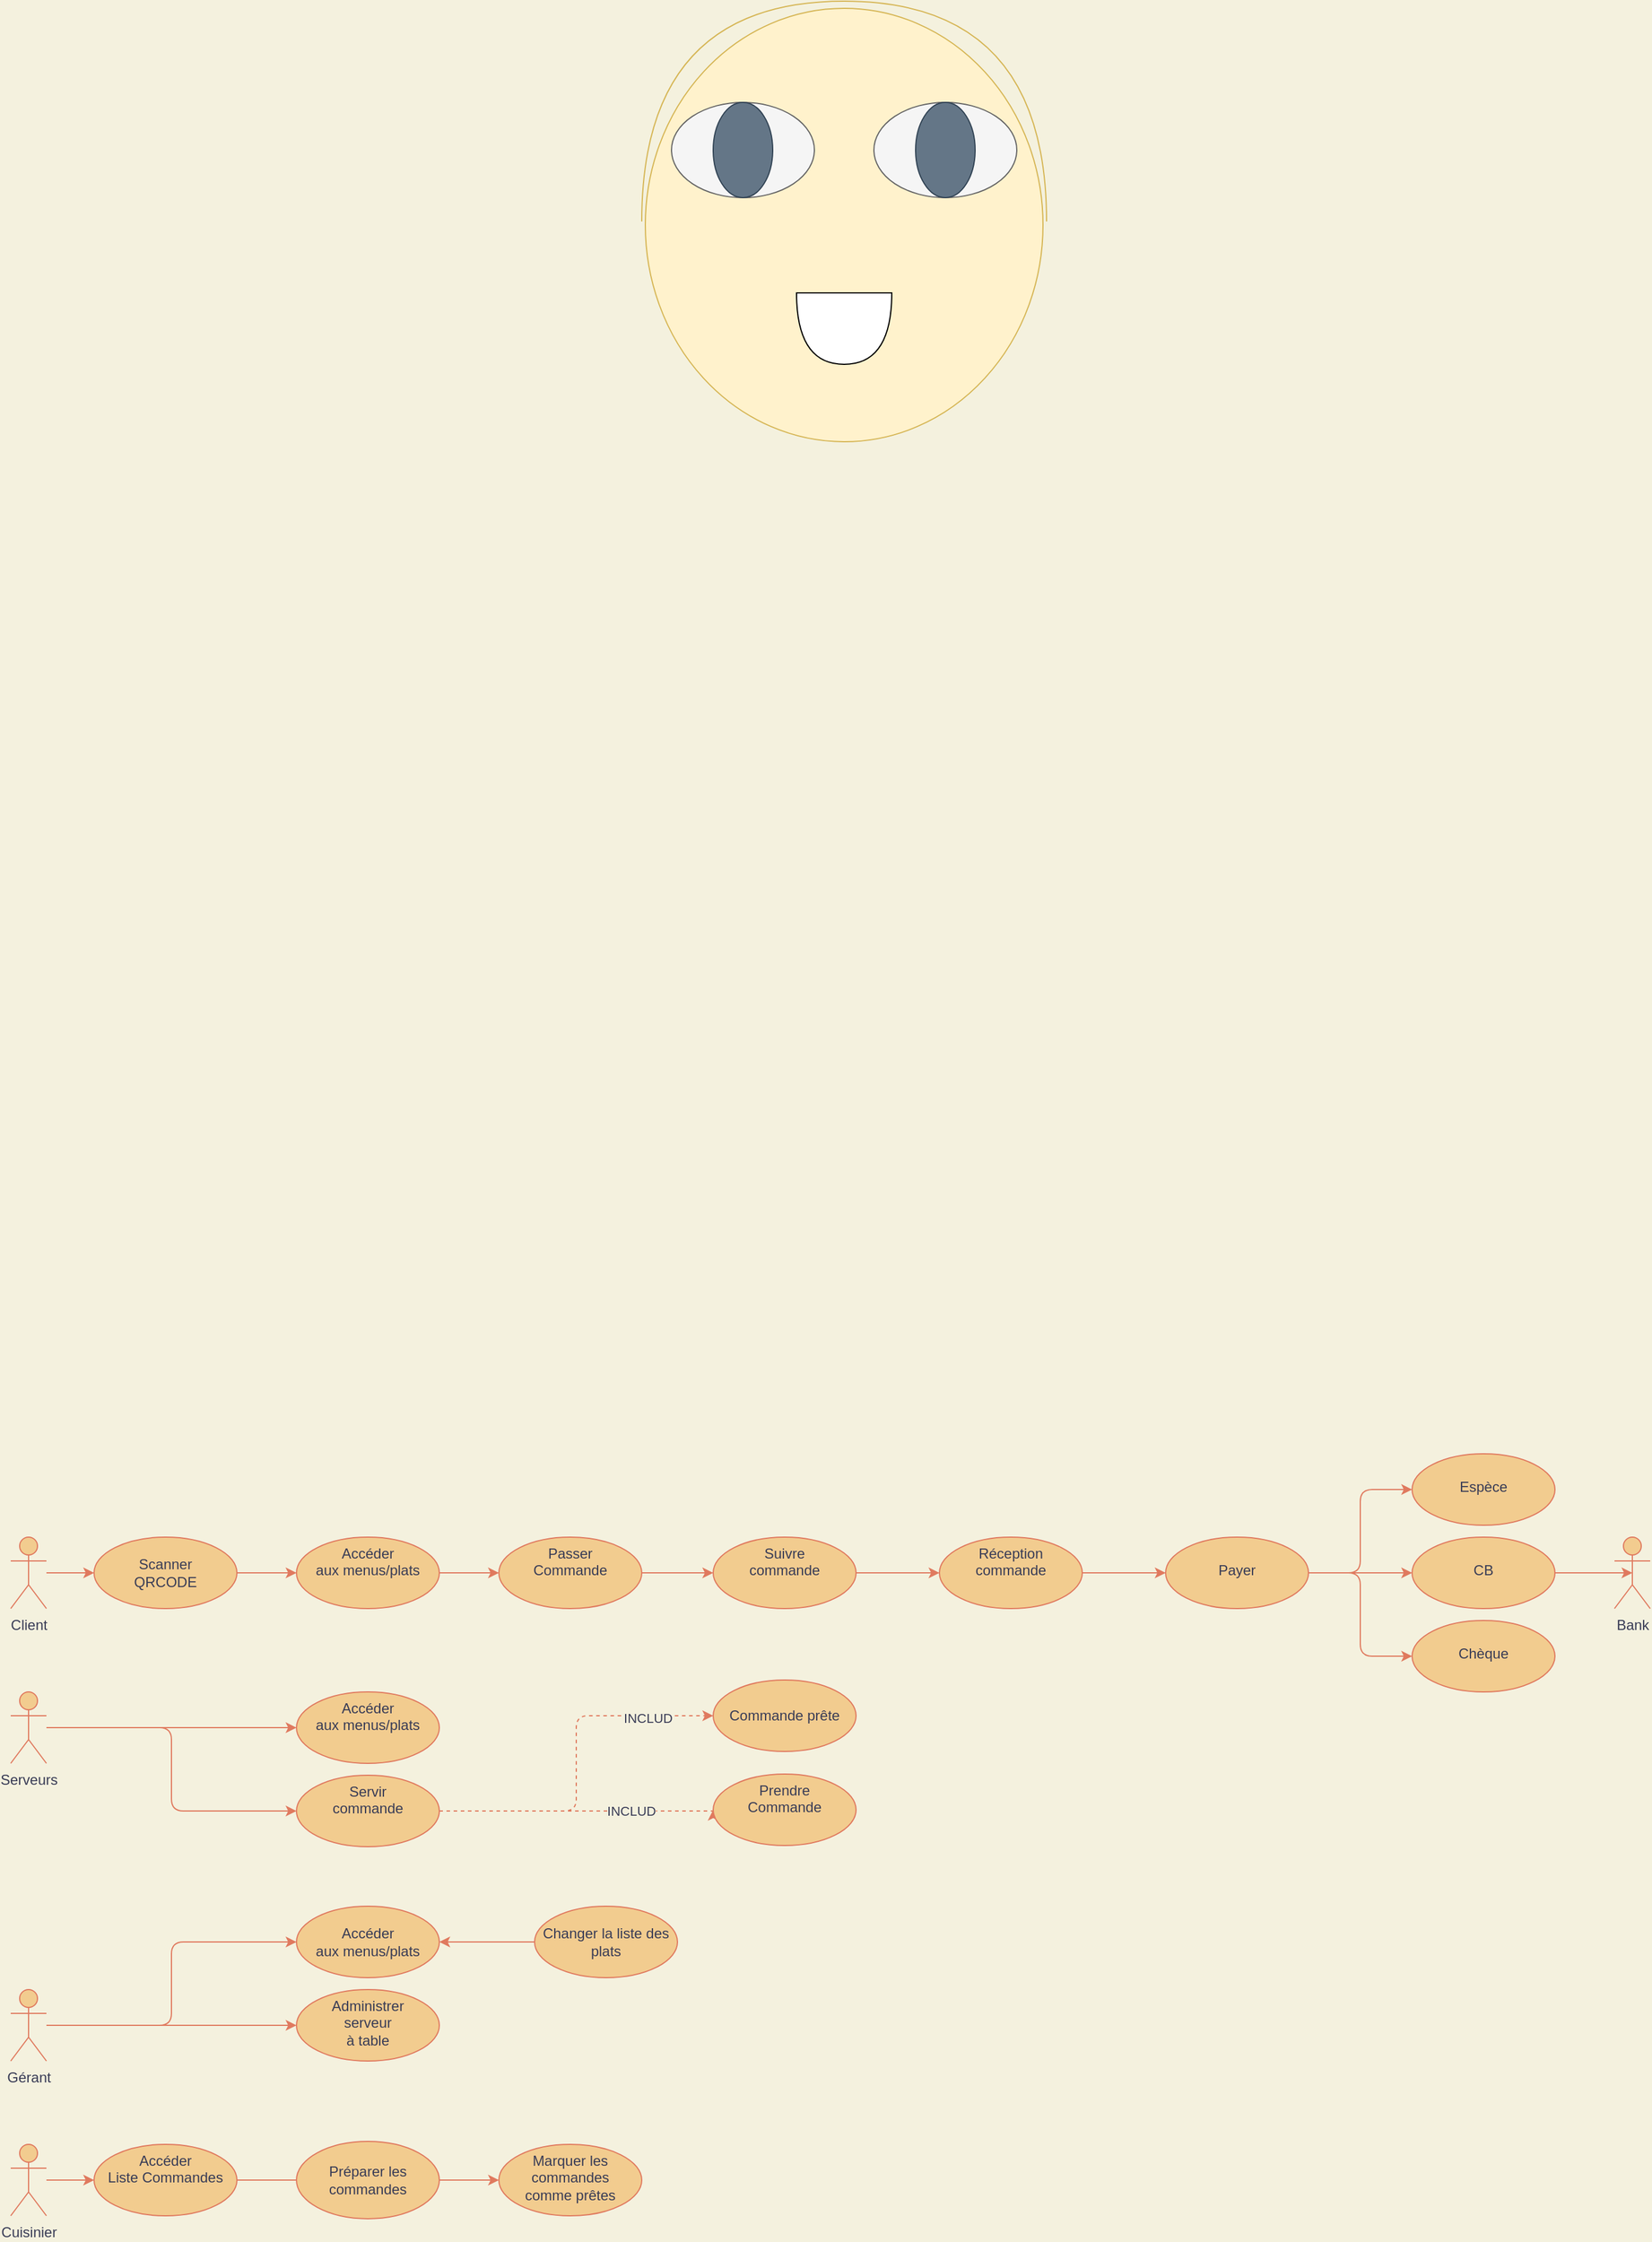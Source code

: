 <mxfile version="16.6.7"><diagram id="gnhpiE1Ih-C-134a5pcx" name="Page-1"><mxGraphModel dx="1381" dy="1967" grid="1" gridSize="10" guides="1" tooltips="1" connect="1" arrows="1" fold="1" page="1" pageScale="1" pageWidth="827" pageHeight="1169" background="#F4F1DE" math="0" shadow="0"><root><mxCell id="0"/><mxCell id="1" parent="0"/><mxCell id="rnkdklkp_5GYPXU0-0N4-47" value="" style="edgeStyle=orthogonalEdgeStyle;rounded=0;orthogonalLoop=1;jettySize=auto;html=1;strokeColor=#E07A5F;fontColor=#393C56;labelBackgroundColor=#F4F1DE;" edge="1" parent="1" source="oNK5aCfLQUEhZhg3xXAT-1" target="rnkdklkp_5GYPXU0-0N4-29"><mxGeometry relative="1" as="geometry"/></mxCell><mxCell id="oNK5aCfLQUEhZhg3xXAT-1" value="Client" style="shape=umlActor;verticalLabelPosition=bottom;verticalAlign=top;html=1;outlineConnect=0;fillColor=#F2CC8F;strokeColor=#E07A5F;fontColor=#393C56;" parent="1" vertex="1"><mxGeometry x="110" y="310" width="30" height="60" as="geometry"/></mxCell><mxCell id="rnkdklkp_5GYPXU0-0N4-68" style="edgeStyle=orthogonalEdgeStyle;curved=0;rounded=1;sketch=0;orthogonalLoop=1;jettySize=auto;html=1;entryX=0;entryY=0.5;entryDx=0;entryDy=0;fontColor=#393C56;strokeColor=#E07A5F;fillColor=#F2CC8F;" edge="1" parent="1" source="oNK5aCfLQUEhZhg3xXAT-4" target="rnkdklkp_5GYPXU0-0N4-23"><mxGeometry relative="1" as="geometry"/></mxCell><mxCell id="rnkdklkp_5GYPXU0-0N4-69" style="edgeStyle=orthogonalEdgeStyle;curved=0;rounded=1;sketch=0;orthogonalLoop=1;jettySize=auto;html=1;entryX=0;entryY=0.5;entryDx=0;entryDy=0;fontColor=#393C56;strokeColor=#E07A5F;fillColor=#F2CC8F;" edge="1" parent="1" source="oNK5aCfLQUEhZhg3xXAT-4" target="rnkdklkp_5GYPXU0-0N4-1"><mxGeometry relative="1" as="geometry"/></mxCell><mxCell id="oNK5aCfLQUEhZhg3xXAT-4" value="Serveurs" style="shape=umlActor;verticalLabelPosition=bottom;verticalAlign=top;html=1;outlineConnect=0;fillColor=#F2CC8F;strokeColor=#E07A5F;fontColor=#393C56;" parent="1" vertex="1"><mxGeometry x="110" y="440" width="30" height="60" as="geometry"/></mxCell><mxCell id="rnkdklkp_5GYPXU0-0N4-50" style="edgeStyle=orthogonalEdgeStyle;rounded=0;orthogonalLoop=1;jettySize=auto;html=1;entryX=0;entryY=0.5;entryDx=0;entryDy=0;strokeColor=#E07A5F;fontColor=#393C56;labelBackgroundColor=#F4F1DE;" edge="1" parent="1" source="oNK5aCfLQUEhZhg3xXAT-5" target="rnkdklkp_5GYPXU0-0N4-8"><mxGeometry relative="1" as="geometry"/></mxCell><mxCell id="rnkdklkp_5GYPXU0-0N4-70" style="edgeStyle=orthogonalEdgeStyle;curved=0;rounded=1;sketch=0;orthogonalLoop=1;jettySize=auto;html=1;entryX=0;entryY=0.5;entryDx=0;entryDy=0;fontColor=#393C56;strokeColor=#E07A5F;fillColor=#F2CC8F;" edge="1" parent="1" source="oNK5aCfLQUEhZhg3xXAT-5" target="rnkdklkp_5GYPXU0-0N4-59"><mxGeometry relative="1" as="geometry"/></mxCell><mxCell id="oNK5aCfLQUEhZhg3xXAT-5" value="Gérant" style="shape=umlActor;verticalLabelPosition=bottom;verticalAlign=top;html=1;outlineConnect=0;fillColor=#F2CC8F;strokeColor=#E07A5F;fontColor=#393C56;" parent="1" vertex="1"><mxGeometry x="110" y="690" width="30" height="60" as="geometry"/></mxCell><mxCell id="oNK5aCfLQUEhZhg3xXAT-31" value="" style="edgeStyle=orthogonalEdgeStyle;rounded=0;orthogonalLoop=1;jettySize=auto;html=1;strokeColor=#E07A5F;fontColor=#393C56;labelBackgroundColor=#F4F1DE;" parent="1" source="oNK5aCfLQUEhZhg3xXAT-7" target="oNK5aCfLQUEhZhg3xXAT-30" edge="1"><mxGeometry relative="1" as="geometry"/></mxCell><mxCell id="oNK5aCfLQUEhZhg3xXAT-7" value="Cuisinier" style="shape=umlActor;verticalLabelPosition=bottom;verticalAlign=top;html=1;outlineConnect=0;fillColor=#F2CC8F;strokeColor=#E07A5F;fontColor=#393C56;" parent="1" vertex="1"><mxGeometry x="110" y="820" width="30" height="60" as="geometry"/></mxCell><mxCell id="rnkdklkp_5GYPXU0-0N4-40" value="" style="edgeStyle=orthogonalEdgeStyle;rounded=0;orthogonalLoop=1;jettySize=auto;html=1;strokeColor=#E07A5F;fontColor=#393C56;labelBackgroundColor=#F4F1DE;" edge="1" parent="1" source="oNK5aCfLQUEhZhg3xXAT-9" target="oNK5aCfLQUEhZhg3xXAT-11"><mxGeometry relative="1" as="geometry"/></mxCell><mxCell id="oNK5aCfLQUEhZhg3xXAT-9" value="Accéder&lt;br&gt;aux menus/plats" style="ellipse;whiteSpace=wrap;html=1;verticalAlign=top;fillColor=#F2CC8F;strokeColor=#E07A5F;fontColor=#393C56;" parent="1" vertex="1"><mxGeometry x="350" y="310" width="120" height="60" as="geometry"/></mxCell><mxCell id="oNK5aCfLQUEhZhg3xXAT-14" value="" style="edgeStyle=orthogonalEdgeStyle;rounded=0;orthogonalLoop=1;jettySize=auto;html=1;strokeColor=#E07A5F;fontColor=#393C56;labelBackgroundColor=#F4F1DE;" parent="1" source="oNK5aCfLQUEhZhg3xXAT-11" target="oNK5aCfLQUEhZhg3xXAT-13" edge="1"><mxGeometry relative="1" as="geometry"/></mxCell><mxCell id="oNK5aCfLQUEhZhg3xXAT-11" value="Passer&lt;br&gt;Commande" style="ellipse;whiteSpace=wrap;html=1;verticalAlign=top;fillColor=#F2CC8F;strokeColor=#E07A5F;fontColor=#393C56;" parent="1" vertex="1"><mxGeometry x="520" y="310" width="120" height="60" as="geometry"/></mxCell><mxCell id="rnkdklkp_5GYPXU0-0N4-17" value="" style="edgeStyle=orthogonalEdgeStyle;rounded=0;orthogonalLoop=1;jettySize=auto;html=1;strokeColor=#E07A5F;fontColor=#393C56;labelBackgroundColor=#F4F1DE;" edge="1" parent="1" source="oNK5aCfLQUEhZhg3xXAT-13" target="rnkdklkp_5GYPXU0-0N4-3"><mxGeometry relative="1" as="geometry"/></mxCell><mxCell id="oNK5aCfLQUEhZhg3xXAT-13" value="Suivre&lt;br&gt;commande" style="ellipse;whiteSpace=wrap;html=1;verticalAlign=top;fillColor=#F2CC8F;strokeColor=#E07A5F;fontColor=#393C56;" parent="1" vertex="1"><mxGeometry x="700" y="310" width="120" height="60" as="geometry"/></mxCell><mxCell id="rnkdklkp_5GYPXU0-0N4-65" value="" style="edgeStyle=orthogonalEdgeStyle;curved=0;rounded=1;sketch=0;orthogonalLoop=1;jettySize=auto;html=1;fontColor=#393C56;strokeColor=#E07A5F;fillColor=#F2CC8F;" edge="1" parent="1" source="oNK5aCfLQUEhZhg3xXAT-15" target="oNK5aCfLQUEhZhg3xXAT-17"><mxGeometry relative="1" as="geometry"/></mxCell><mxCell id="rnkdklkp_5GYPXU0-0N4-66" style="edgeStyle=orthogonalEdgeStyle;curved=0;rounded=1;sketch=0;orthogonalLoop=1;jettySize=auto;html=1;entryX=0;entryY=0.5;entryDx=0;entryDy=0;fontColor=#393C56;strokeColor=#E07A5F;fillColor=#F2CC8F;" edge="1" parent="1" source="oNK5aCfLQUEhZhg3xXAT-15" target="oNK5aCfLQUEhZhg3xXAT-20"><mxGeometry relative="1" as="geometry"/></mxCell><mxCell id="rnkdklkp_5GYPXU0-0N4-67" style="edgeStyle=orthogonalEdgeStyle;curved=0;rounded=1;sketch=0;orthogonalLoop=1;jettySize=auto;html=1;entryX=0;entryY=0.5;entryDx=0;entryDy=0;fontColor=#393C56;strokeColor=#E07A5F;fillColor=#F2CC8F;" edge="1" parent="1" source="oNK5aCfLQUEhZhg3xXAT-15" target="oNK5aCfLQUEhZhg3xXAT-19"><mxGeometry relative="1" as="geometry"/></mxCell><mxCell id="oNK5aCfLQUEhZhg3xXAT-15" value="&lt;br&gt;Payer" style="ellipse;whiteSpace=wrap;html=1;verticalAlign=top;fillColor=#F2CC8F;strokeColor=#E07A5F;fontColor=#393C56;" parent="1" vertex="1"><mxGeometry x="1080" y="310" width="120" height="60" as="geometry"/></mxCell><mxCell id="oNK5aCfLQUEhZhg3xXAT-25" style="edgeStyle=orthogonalEdgeStyle;rounded=0;orthogonalLoop=1;jettySize=auto;html=1;entryX=0.5;entryY=0.5;entryDx=0;entryDy=0;entryPerimeter=0;strokeColor=#E07A5F;fontColor=#393C56;labelBackgroundColor=#F4F1DE;" parent="1" source="oNK5aCfLQUEhZhg3xXAT-17" target="oNK5aCfLQUEhZhg3xXAT-24" edge="1"><mxGeometry relative="1" as="geometry"/></mxCell><mxCell id="oNK5aCfLQUEhZhg3xXAT-17" value="&lt;br&gt;CB" style="ellipse;whiteSpace=wrap;html=1;verticalAlign=top;fillColor=#F2CC8F;strokeColor=#E07A5F;fontColor=#393C56;" parent="1" vertex="1"><mxGeometry x="1287" y="310" width="120" height="60" as="geometry"/></mxCell><mxCell id="oNK5aCfLQUEhZhg3xXAT-19" value="&lt;br&gt;Chèque" style="ellipse;whiteSpace=wrap;html=1;verticalAlign=top;fillColor=#F2CC8F;strokeColor=#E07A5F;fontColor=#393C56;" parent="1" vertex="1"><mxGeometry x="1287" y="380" width="120" height="60" as="geometry"/></mxCell><mxCell id="oNK5aCfLQUEhZhg3xXAT-20" value="&lt;br&gt;Espèce" style="ellipse;whiteSpace=wrap;html=1;verticalAlign=top;fillColor=#F2CC8F;strokeColor=#E07A5F;fontColor=#393C56;" parent="1" vertex="1"><mxGeometry x="1287" y="240" width="120" height="60" as="geometry"/></mxCell><mxCell id="oNK5aCfLQUEhZhg3xXAT-24" value="Bank&lt;br&gt;" style="shape=umlActor;verticalLabelPosition=bottom;verticalAlign=top;html=1;outlineConnect=0;fillColor=#F2CC8F;strokeColor=#E07A5F;fontColor=#393C56;" parent="1" vertex="1"><mxGeometry x="1457" y="310" width="30" height="60" as="geometry"/></mxCell><mxCell id="oNK5aCfLQUEhZhg3xXAT-33" value="" style="edgeStyle=orthogonalEdgeStyle;rounded=0;orthogonalLoop=1;jettySize=auto;html=1;startArrow=none;strokeColor=#E07A5F;fontColor=#393C56;labelBackgroundColor=#F4F1DE;" parent="1" source="rnkdklkp_5GYPXU0-0N4-61" target="oNK5aCfLQUEhZhg3xXAT-32" edge="1"><mxGeometry relative="1" as="geometry"/></mxCell><mxCell id="oNK5aCfLQUEhZhg3xXAT-30" value="Accéder&lt;br&gt;Liste Commandes" style="ellipse;whiteSpace=wrap;html=1;verticalAlign=top;fillColor=#F2CC8F;strokeColor=#E07A5F;fontColor=#393C56;" parent="1" vertex="1"><mxGeometry x="180" y="820" width="120" height="60" as="geometry"/></mxCell><mxCell id="oNK5aCfLQUEhZhg3xXAT-32" value="Marquer les commandes&lt;br&gt;comme prêtes" style="ellipse;whiteSpace=wrap;html=1;verticalAlign=top;fillColor=#F2CC8F;strokeColor=#E07A5F;fontColor=#393C56;" parent="1" vertex="1"><mxGeometry x="520" y="820" width="120" height="60" as="geometry"/></mxCell><mxCell id="rnkdklkp_5GYPXU0-0N4-51" style="edgeStyle=orthogonalEdgeStyle;rounded=0;orthogonalLoop=1;jettySize=auto;html=1;entryX=0;entryY=0.5;entryDx=0;entryDy=0;dashed=1;strokeColor=#E07A5F;fontColor=#393C56;labelBackgroundColor=#F4F1DE;" edge="1" parent="1" source="rnkdklkp_5GYPXU0-0N4-1" target="rnkdklkp_5GYPXU0-0N4-25"><mxGeometry relative="1" as="geometry"><Array as="points"><mxPoint x="510" y="540"/><mxPoint x="510" y="540"/></Array></mxGeometry></mxCell><mxCell id="rnkdklkp_5GYPXU0-0N4-52" value="INCLUD" style="edgeLabel;html=1;align=center;verticalAlign=middle;resizable=0;points=[];fontColor=#393C56;labelBackgroundColor=#F4F1DE;" vertex="1" connectable="0" parent="rnkdklkp_5GYPXU0-0N4-51"><mxGeometry x="-0.284" relative="1" as="geometry"><mxPoint x="78" as="offset"/></mxGeometry></mxCell><mxCell id="rnkdklkp_5GYPXU0-0N4-71" style="edgeStyle=orthogonalEdgeStyle;curved=0;rounded=1;sketch=0;orthogonalLoop=1;jettySize=auto;html=1;entryX=0;entryY=0.5;entryDx=0;entryDy=0;fontColor=#393C56;strokeColor=#E07A5F;fillColor=#F2CC8F;dashed=1;" edge="1" parent="1" source="rnkdklkp_5GYPXU0-0N4-1" target="rnkdklkp_5GYPXU0-0N4-54"><mxGeometry relative="1" as="geometry"/></mxCell><mxCell id="rnkdklkp_5GYPXU0-0N4-1" value="Servir&lt;br&gt;commande" style="ellipse;whiteSpace=wrap;html=1;verticalAlign=top;fillColor=#F2CC8F;strokeColor=#E07A5F;fontColor=#393C56;" vertex="1" parent="1"><mxGeometry x="350" y="510" width="120" height="60" as="geometry"/></mxCell><mxCell id="rnkdklkp_5GYPXU0-0N4-5" style="edgeStyle=orthogonalEdgeStyle;rounded=0;orthogonalLoop=1;jettySize=auto;html=1;entryX=0;entryY=0.5;entryDx=0;entryDy=0;strokeColor=#E07A5F;fontColor=#393C56;labelBackgroundColor=#F4F1DE;" edge="1" parent="1" source="rnkdklkp_5GYPXU0-0N4-3" target="oNK5aCfLQUEhZhg3xXAT-15"><mxGeometry relative="1" as="geometry"/></mxCell><mxCell id="rnkdklkp_5GYPXU0-0N4-3" value="Réception&lt;br&gt;commande" style="ellipse;whiteSpace=wrap;html=1;verticalAlign=top;fillColor=#F2CC8F;strokeColor=#E07A5F;fontColor=#393C56;" vertex="1" parent="1"><mxGeometry x="890" y="310" width="120" height="60" as="geometry"/></mxCell><mxCell id="rnkdklkp_5GYPXU0-0N4-8" value="Administrer &lt;br&gt;serveur&lt;br&gt;à table" style="ellipse;whiteSpace=wrap;html=1;verticalAlign=top;fillColor=#F2CC8F;strokeColor=#E07A5F;fontColor=#393C56;" vertex="1" parent="1"><mxGeometry x="350" y="690" width="120" height="60" as="geometry"/></mxCell><mxCell id="rnkdklkp_5GYPXU0-0N4-23" value="Accéder&lt;br&gt;aux menus/plats" style="ellipse;whiteSpace=wrap;html=1;verticalAlign=top;fillColor=#F2CC8F;strokeColor=#E07A5F;fontColor=#393C56;" vertex="1" parent="1"><mxGeometry x="350" y="440" width="120" height="60" as="geometry"/></mxCell><mxCell id="rnkdklkp_5GYPXU0-0N4-25" value="Prendre&lt;br&gt;Commande" style="ellipse;whiteSpace=wrap;html=1;verticalAlign=top;fillColor=#F2CC8F;strokeColor=#E07A5F;fontColor=#393C56;" vertex="1" parent="1"><mxGeometry x="700" y="509" width="120" height="60" as="geometry"/></mxCell><mxCell id="rnkdklkp_5GYPXU0-0N4-46" value="" style="edgeStyle=orthogonalEdgeStyle;rounded=0;orthogonalLoop=1;jettySize=auto;html=1;strokeColor=#E07A5F;fontColor=#393C56;labelBackgroundColor=#F4F1DE;" edge="1" parent="1" source="rnkdklkp_5GYPXU0-0N4-29" target="oNK5aCfLQUEhZhg3xXAT-9"><mxGeometry relative="1" as="geometry"/></mxCell><mxCell id="rnkdklkp_5GYPXU0-0N4-29" value="Scanner&lt;br&gt;QRCODE" style="ellipse;whiteSpace=wrap;html=1;fillColor=#F2CC8F;strokeColor=#E07A5F;fontColor=#393C56;" vertex="1" parent="1"><mxGeometry x="180" y="310" width="120" height="60" as="geometry"/></mxCell><mxCell id="rnkdklkp_5GYPXU0-0N4-31" value="" style="group;" vertex="1" connectable="0" parent="1"><mxGeometry x="640" y="-980" width="340" height="370" as="geometry"/></mxCell><mxCell id="rnkdklkp_5GYPXU0-0N4-32" value="" style="shape=providedRequiredInterface;html=1;verticalLabelPosition=bottom;sketch=0;rounded=0;strokeColor=#d6b656;fillColor=#fff2cc;rotation=-90;" vertex="1" parent="rnkdklkp_5GYPXU0-0N4-31"><mxGeometry x="-15" y="15" width="370" height="340" as="geometry"/></mxCell><mxCell id="rnkdklkp_5GYPXU0-0N4-33" value="" style="ellipse;whiteSpace=wrap;html=1;rounded=0;sketch=0;fillColor=#f5f5f5;strokeColor=#666666;fontColor=#333333;" vertex="1" parent="rnkdklkp_5GYPXU0-0N4-31"><mxGeometry x="25" y="85" width="120" height="80" as="geometry"/></mxCell><mxCell id="rnkdklkp_5GYPXU0-0N4-34" value="" style="ellipse;whiteSpace=wrap;html=1;rounded=0;sketch=0;fillColor=#f5f5f5;fontColor=#333333;strokeColor=#666666;" vertex="1" parent="rnkdklkp_5GYPXU0-0N4-31"><mxGeometry x="195" y="85" width="120" height="80" as="geometry"/></mxCell><mxCell id="rnkdklkp_5GYPXU0-0N4-35" value="" style="shape=or;whiteSpace=wrap;html=1;rounded=0;sketch=0;rotation=90;" vertex="1" parent="rnkdklkp_5GYPXU0-0N4-31"><mxGeometry x="140" y="235" width="60" height="80" as="geometry"/></mxCell><mxCell id="rnkdklkp_5GYPXU0-0N4-36" value="" style="ellipse;whiteSpace=wrap;html=1;rounded=0;sketch=0;fillColor=#647687;fontColor=#ffffff;strokeColor=#314354;" vertex="1" parent="rnkdklkp_5GYPXU0-0N4-31"><mxGeometry x="60" y="85" width="50" height="80" as="geometry"/></mxCell><mxCell id="rnkdklkp_5GYPXU0-0N4-37" value="" style="ellipse;whiteSpace=wrap;html=1;rounded=0;sketch=0;fillColor=#647687;fontColor=#ffffff;strokeColor=#314354;" vertex="1" parent="rnkdklkp_5GYPXU0-0N4-31"><mxGeometry x="230" y="85" width="50" height="80" as="geometry"/></mxCell><mxCell id="rnkdklkp_5GYPXU0-0N4-54" value="Commande prête" style="ellipse;whiteSpace=wrap;html=1;fillColor=#F2CC8F;strokeColor=#E07A5F;fontColor=#393C56;" vertex="1" parent="1"><mxGeometry x="700" y="430" width="120" height="60" as="geometry"/></mxCell><mxCell id="rnkdklkp_5GYPXU0-0N4-55" value="INCLUD" style="edgeLabel;html=1;align=center;verticalAlign=middle;resizable=0;points=[];fontColor=#393C56;labelBackgroundColor=#F4F1DE;" vertex="1" connectable="0" parent="1"><mxGeometry x="610.005" y="569" as="geometry"><mxPoint x="35" y="-107" as="offset"/></mxGeometry></mxCell><mxCell id="rnkdklkp_5GYPXU0-0N4-59" value="&lt;span&gt;Accéder&lt;/span&gt;&lt;br&gt;&lt;span&gt;aux menus/plats&lt;/span&gt;" style="ellipse;whiteSpace=wrap;html=1;fillColor=#F2CC8F;strokeColor=#E07A5F;fontColor=#393C56;" vertex="1" parent="1"><mxGeometry x="350" y="620" width="120" height="60" as="geometry"/></mxCell><mxCell id="rnkdklkp_5GYPXU0-0N4-61" value="Préparer les commandes" style="ellipse;whiteSpace=wrap;html=1;fillColor=#F2CC8F;strokeColor=#E07A5F;fontColor=#393C56;" vertex="1" parent="1"><mxGeometry x="350" y="817.5" width="120" height="65" as="geometry"/></mxCell><mxCell id="rnkdklkp_5GYPXU0-0N4-62" value="" style="edgeStyle=orthogonalEdgeStyle;rounded=0;orthogonalLoop=1;jettySize=auto;html=1;endArrow=none;strokeColor=#E07A5F;fontColor=#393C56;labelBackgroundColor=#F4F1DE;" edge="1" parent="1" source="oNK5aCfLQUEhZhg3xXAT-30" target="rnkdklkp_5GYPXU0-0N4-61"><mxGeometry relative="1" as="geometry"><mxPoint x="330" y="850" as="sourcePoint"/><mxPoint x="720" y="850" as="targetPoint"/></mxGeometry></mxCell><mxCell id="rnkdklkp_5GYPXU0-0N4-74" value="" style="edgeStyle=orthogonalEdgeStyle;curved=0;rounded=1;sketch=0;orthogonalLoop=1;jettySize=auto;html=1;fontColor=#393C56;strokeColor=#E07A5F;fillColor=#F2CC8F;" edge="1" parent="1" source="rnkdklkp_5GYPXU0-0N4-72" target="rnkdklkp_5GYPXU0-0N4-59"><mxGeometry relative="1" as="geometry"/></mxCell><mxCell id="rnkdklkp_5GYPXU0-0N4-72" value="Changer la liste des plats" style="ellipse;whiteSpace=wrap;html=1;fillColor=#F2CC8F;strokeColor=#E07A5F;fontColor=#393C56;" vertex="1" parent="1"><mxGeometry x="550" y="620" width="120" height="60" as="geometry"/></mxCell></root></mxGraphModel></diagram></mxfile>